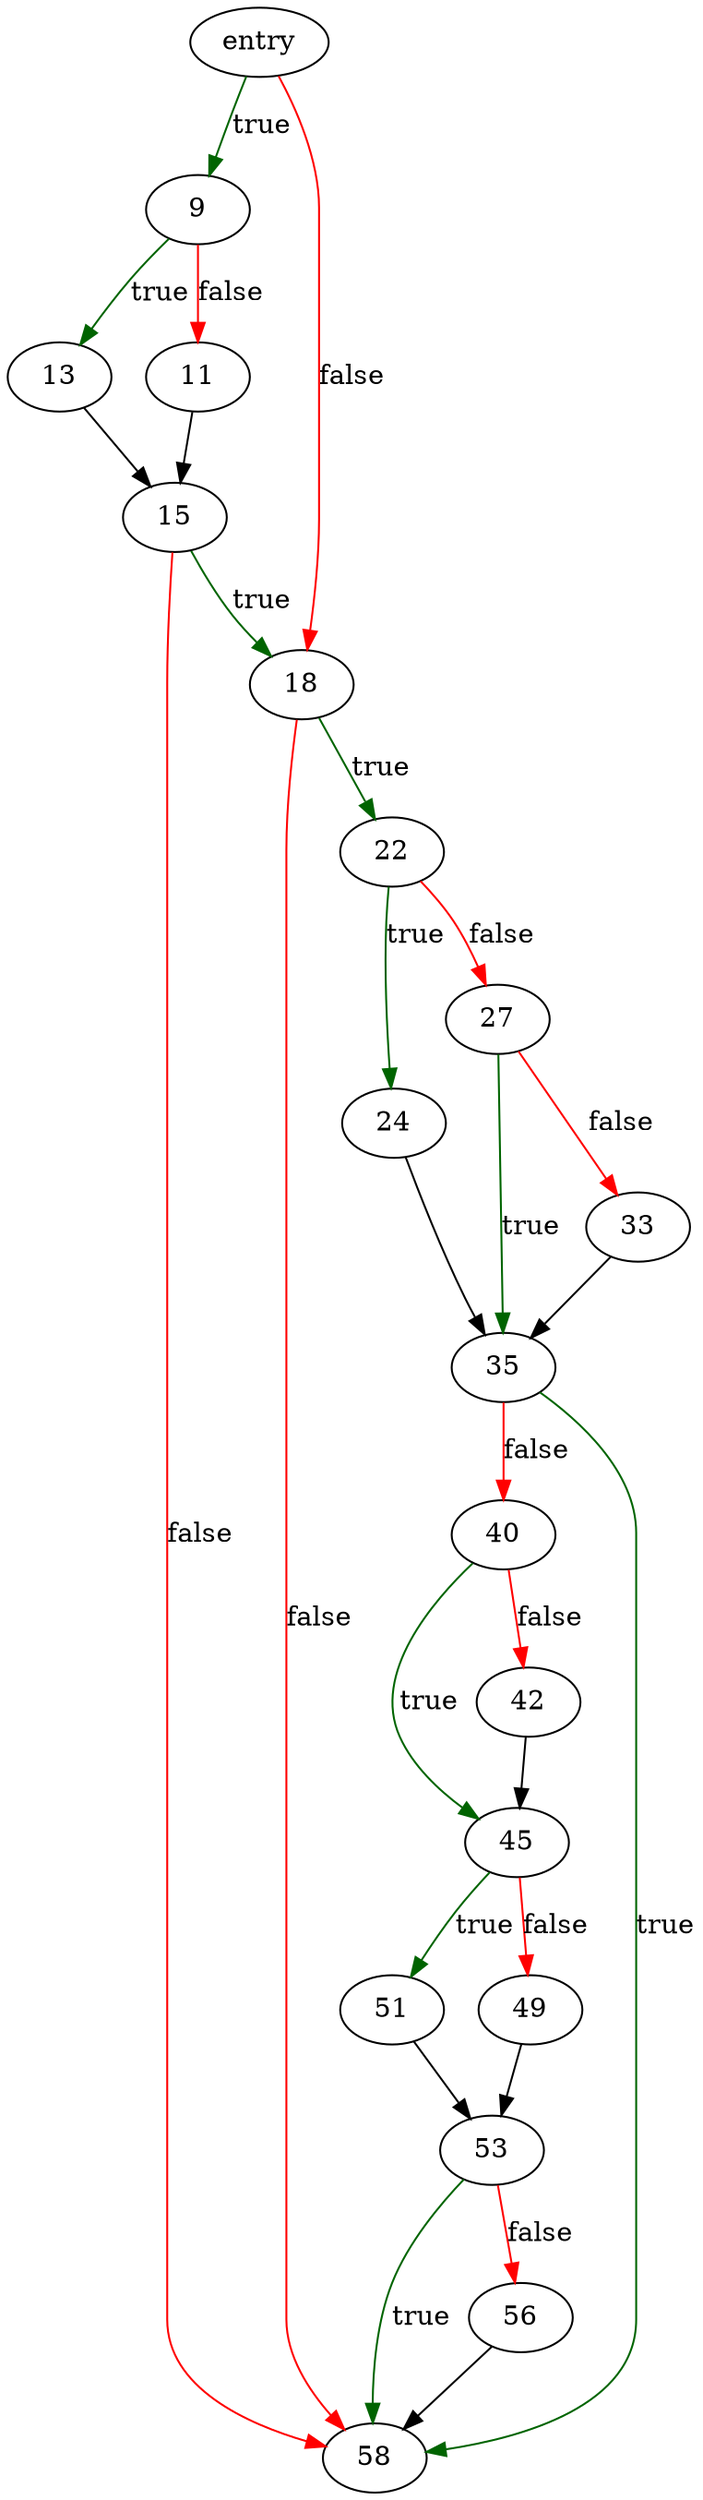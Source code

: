 digraph "set_permissions" {
	// Node definitions.
	3 [label=entry];
	9;
	11;
	13;
	15;
	18;
	22;
	24;
	27;
	33;
	35;
	40;
	42;
	45;
	49;
	51;
	53;
	56;
	58;

	// Edge definitions.
	3 -> 9 [
		color=darkgreen
		label=true
	];
	3 -> 18 [
		color=red
		label=false
	];
	9 -> 11 [
		color=red
		label=false
	];
	9 -> 13 [
		color=darkgreen
		label=true
	];
	11 -> 15;
	13 -> 15;
	15 -> 18 [
		color=darkgreen
		label=true
	];
	15 -> 58 [
		color=red
		label=false
	];
	18 -> 22 [
		color=darkgreen
		label=true
	];
	18 -> 58 [
		color=red
		label=false
	];
	22 -> 24 [
		color=darkgreen
		label=true
	];
	22 -> 27 [
		color=red
		label=false
	];
	24 -> 35;
	27 -> 33 [
		color=red
		label=false
	];
	27 -> 35 [
		color=darkgreen
		label=true
	];
	33 -> 35;
	35 -> 40 [
		color=red
		label=false
	];
	35 -> 58 [
		color=darkgreen
		label=true
	];
	40 -> 42 [
		color=red
		label=false
	];
	40 -> 45 [
		color=darkgreen
		label=true
	];
	42 -> 45;
	45 -> 49 [
		color=red
		label=false
	];
	45 -> 51 [
		color=darkgreen
		label=true
	];
	49 -> 53;
	51 -> 53;
	53 -> 56 [
		color=red
		label=false
	];
	53 -> 58 [
		color=darkgreen
		label=true
	];
	56 -> 58;
}